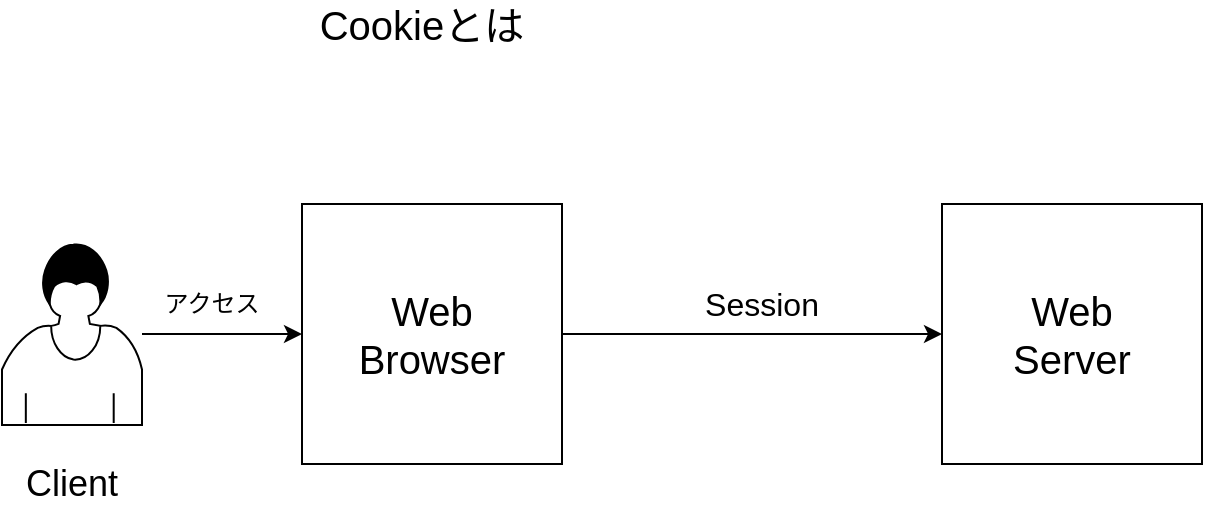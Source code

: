 <mxfile version="13.10.4" type="github">
  <diagram id="F5H1Ii0j8-4466t90OK2" name="Page-1">
    <mxGraphModel dx="1773" dy="528" grid="1" gridSize="10" guides="1" tooltips="1" connect="1" arrows="1" fold="1" page="1" pageScale="1" pageWidth="827" pageHeight="1169" math="0" shadow="0">
      <root>
        <mxCell id="0" />
        <mxCell id="1" parent="0" />
        <mxCell id="6r-zcsPJ-sPQ7mnrRteu-1" value="Cookieとは" style="text;html=1;strokeColor=none;fillColor=none;align=center;verticalAlign=middle;whiteSpace=wrap;rounded=0;fontSize=20;" vertex="1" parent="1">
          <mxGeometry x="80" y="60" width="120" height="20" as="geometry" />
        </mxCell>
        <mxCell id="6r-zcsPJ-sPQ7mnrRteu-2" value="Web&lt;br&gt;Browser" style="whiteSpace=wrap;html=1;aspect=fixed;fontSize=20;" vertex="1" parent="1">
          <mxGeometry x="80" y="160" width="130" height="130" as="geometry" />
        </mxCell>
        <mxCell id="6r-zcsPJ-sPQ7mnrRteu-3" value="" style="endArrow=classic;html=1;fontSize=20;exitX=1;exitY=0.5;exitDx=0;exitDy=0;entryX=0;entryY=0.5;entryDx=0;entryDy=0;" edge="1" parent="1" source="6r-zcsPJ-sPQ7mnrRteu-2" target="6r-zcsPJ-sPQ7mnrRteu-4">
          <mxGeometry width="50" height="50" relative="1" as="geometry">
            <mxPoint x="350" y="280" as="sourcePoint" />
            <mxPoint x="400" y="230" as="targetPoint" />
            <Array as="points" />
          </mxGeometry>
        </mxCell>
        <mxCell id="6r-zcsPJ-sPQ7mnrRteu-4" value="Web&lt;br&gt;Server" style="whiteSpace=wrap;html=1;aspect=fixed;fontSize=20;" vertex="1" parent="1">
          <mxGeometry x="400" y="160" width="130" height="130" as="geometry" />
        </mxCell>
        <mxCell id="6r-zcsPJ-sPQ7mnrRteu-5" value="" style="shape=mxgraph.bpmn.user_task;html=1;outlineConnect=0;fontSize=32;" vertex="1" parent="1">
          <mxGeometry x="-70" y="179.5" width="70" height="91" as="geometry" />
        </mxCell>
        <mxCell id="6r-zcsPJ-sPQ7mnrRteu-6" value="" style="endArrow=classic;html=1;fontSize=32;entryX=0;entryY=0.5;entryDx=0;entryDy=0;" edge="1" parent="1" source="6r-zcsPJ-sPQ7mnrRteu-5" target="6r-zcsPJ-sPQ7mnrRteu-2">
          <mxGeometry width="50" height="50" relative="1" as="geometry">
            <mxPoint x="50" y="230" as="sourcePoint" />
            <mxPoint x="78" y="232" as="targetPoint" />
          </mxGeometry>
        </mxCell>
        <mxCell id="6r-zcsPJ-sPQ7mnrRteu-7" value="Client" style="text;html=1;strokeColor=none;fillColor=none;align=center;verticalAlign=middle;whiteSpace=wrap;rounded=0;fontSize=18;" vertex="1" parent="1">
          <mxGeometry x="-55" y="290" width="40" height="20" as="geometry" />
        </mxCell>
        <mxCell id="6r-zcsPJ-sPQ7mnrRteu-8" value="アクセス" style="text;html=1;strokeColor=none;fillColor=none;align=center;verticalAlign=middle;whiteSpace=wrap;rounded=0;fontSize=12;" vertex="1" parent="1">
          <mxGeometry y="200" width="70" height="20" as="geometry" />
        </mxCell>
        <mxCell id="6r-zcsPJ-sPQ7mnrRteu-10" value="Session" style="text;html=1;strokeColor=none;fillColor=none;align=center;verticalAlign=middle;whiteSpace=wrap;rounded=0;fontSize=16;" vertex="1" parent="1">
          <mxGeometry x="290" y="200" width="40" height="20" as="geometry" />
        </mxCell>
      </root>
    </mxGraphModel>
  </diagram>
</mxfile>
